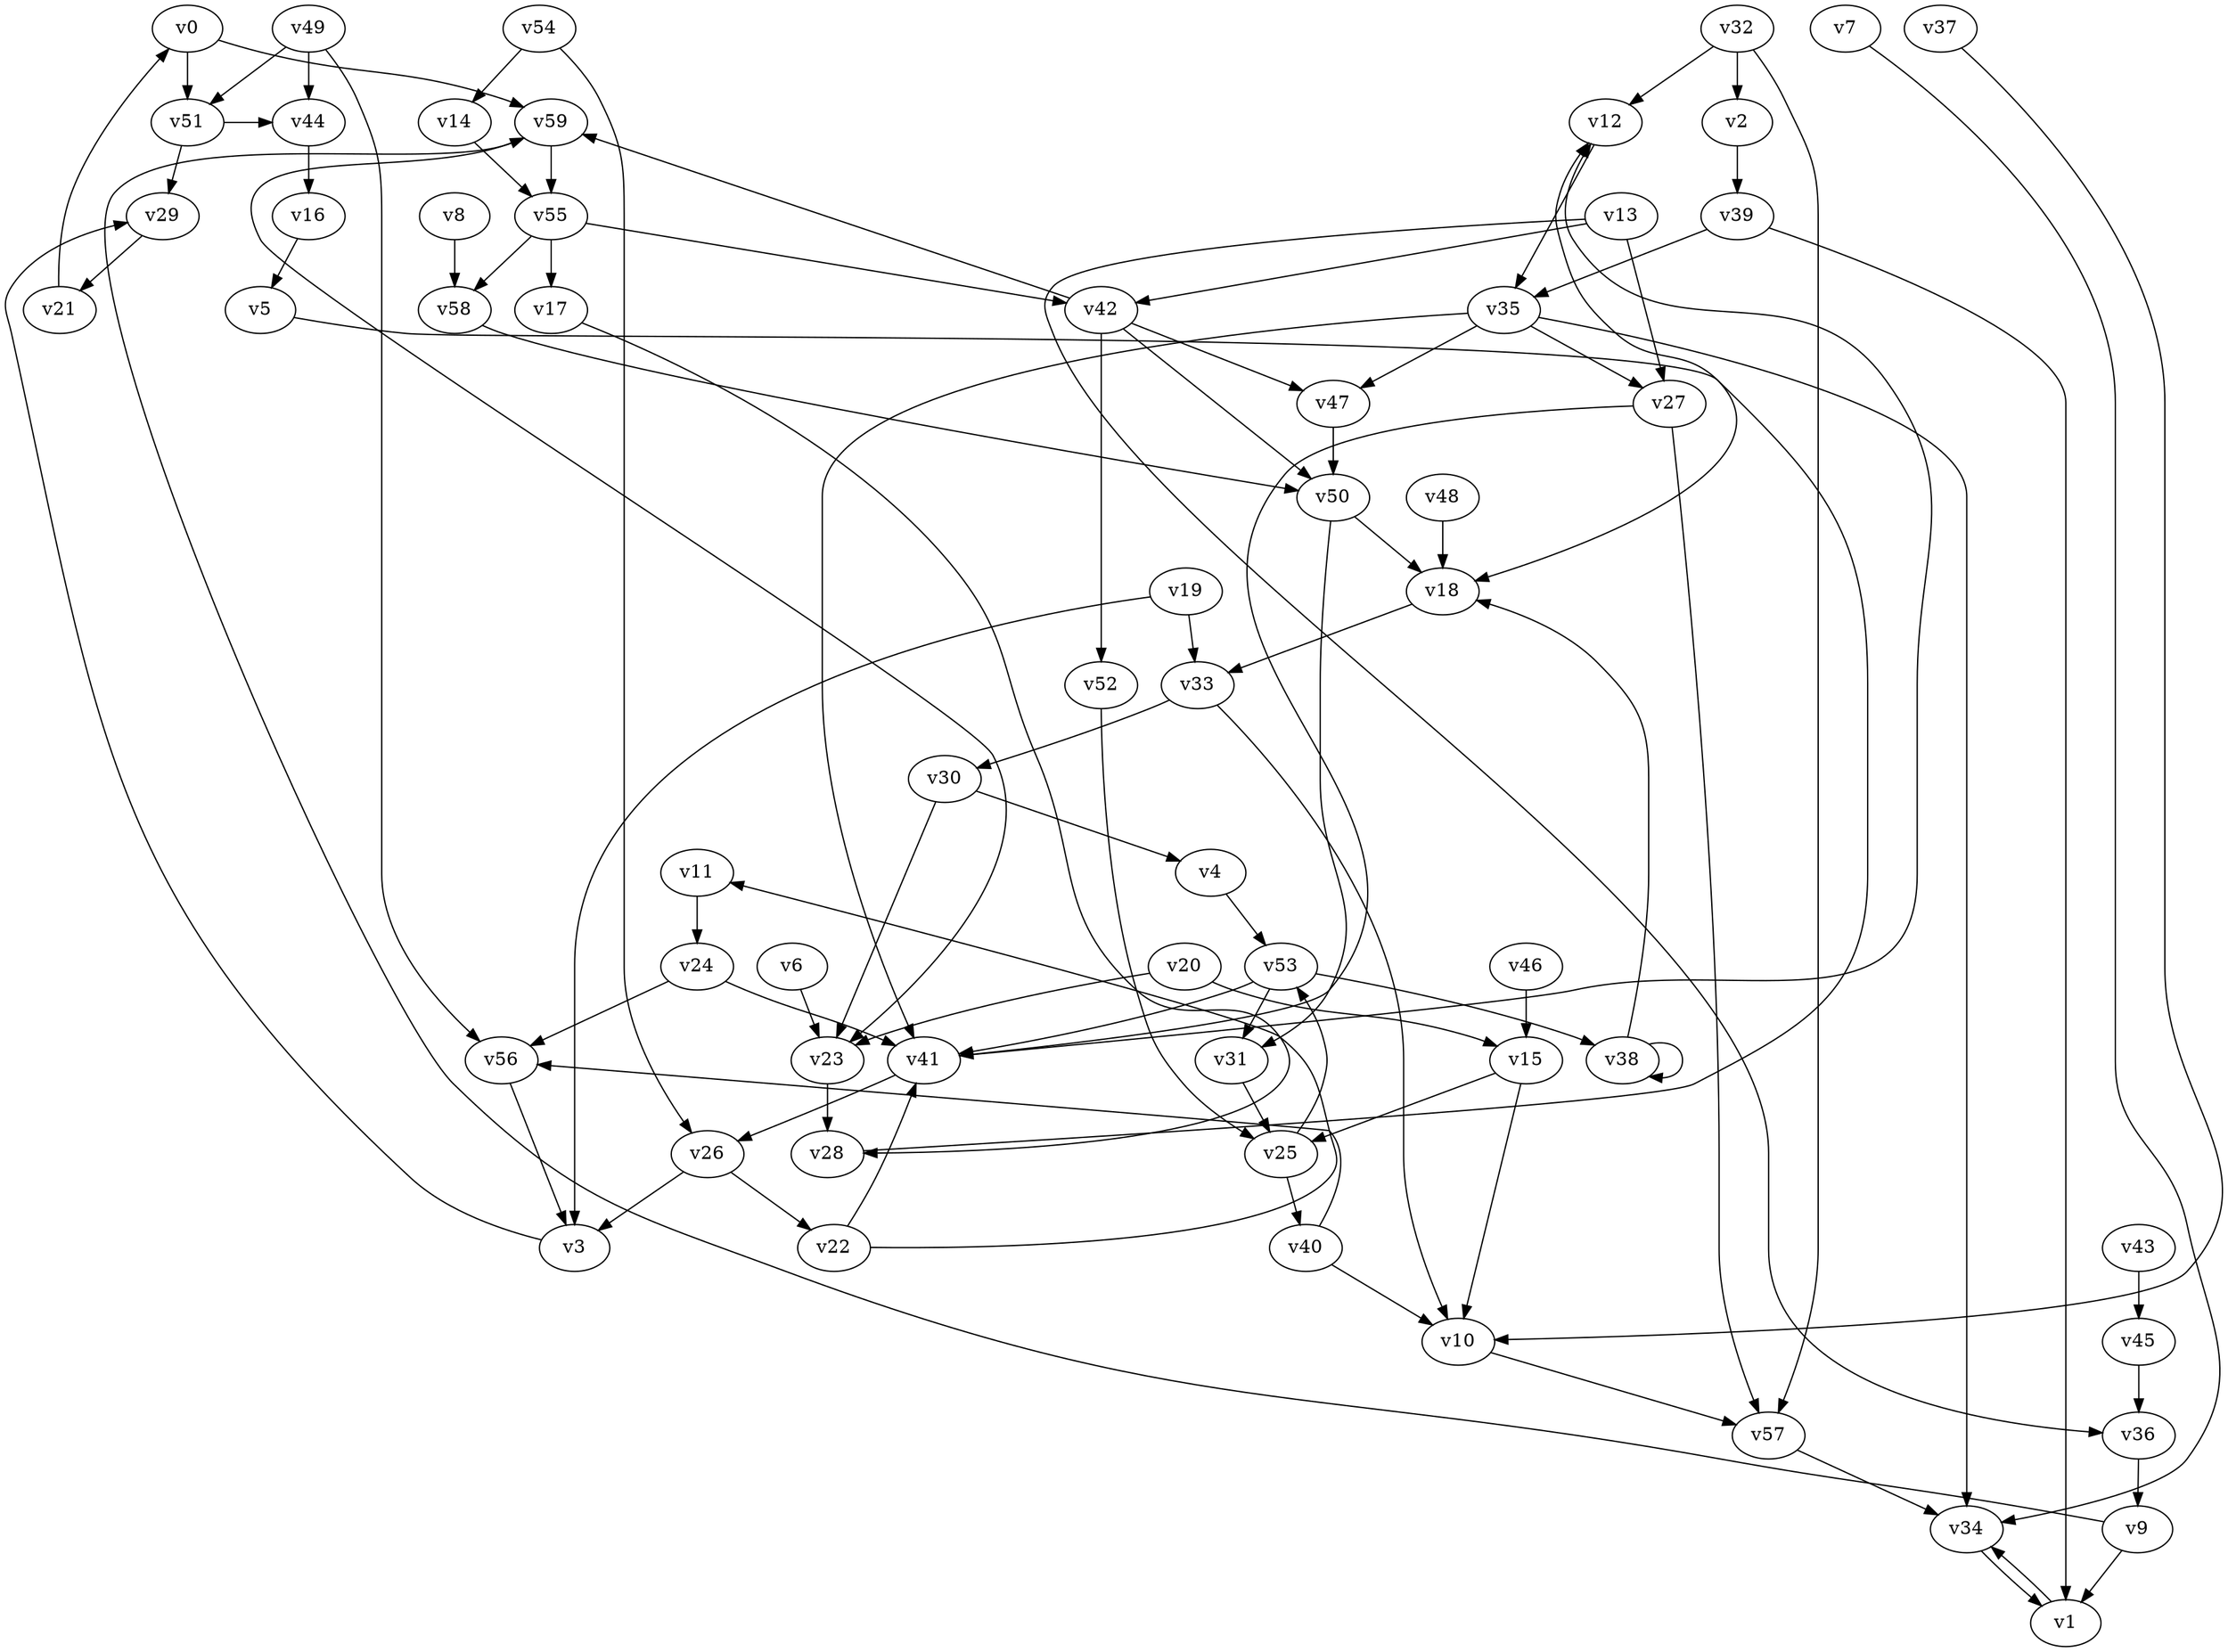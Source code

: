 // Benchmark game 85 - 60 vertices
// time_bound: 26
// targets: v35
digraph G {
    v0 [name="v0", player=0];
    v1 [name="v1", player=0];
    v2 [name="v2", player=0];
    v3 [name="v3", player=1];
    v4 [name="v4", player=1];
    v5 [name="v5", player=0];
    v6 [name="v6", player=1];
    v7 [name="v7", player=1];
    v8 [name="v8", player=0];
    v9 [name="v9", player=0];
    v10 [name="v10", player=0];
    v11 [name="v11", player=1];
    v12 [name="v12", player=0];
    v13 [name="v13", player=1];
    v14 [name="v14", player=0];
    v15 [name="v15", player=1];
    v16 [name="v16", player=1];
    v17 [name="v17", player=1];
    v18 [name="v18", player=0];
    v19 [name="v19", player=0];
    v20 [name="v20", player=1];
    v21 [name="v21", player=1];
    v22 [name="v22", player=1];
    v23 [name="v23", player=1];
    v24 [name="v24", player=0];
    v25 [name="v25", player=1];
    v26 [name="v26", player=1];
    v27 [name="v27", player=1];
    v28 [name="v28", player=0];
    v29 [name="v29", player=0];
    v30 [name="v30", player=1];
    v31 [name="v31", player=0];
    v32 [name="v32", player=1];
    v33 [name="v33", player=1];
    v34 [name="v34", player=0];
    v35 [name="v35", player=0, target=1];
    v36 [name="v36", player=1];
    v37 [name="v37", player=0];
    v38 [name="v38", player=1];
    v39 [name="v39", player=1];
    v40 [name="v40", player=0];
    v41 [name="v41", player=0];
    v42 [name="v42", player=0];
    v43 [name="v43", player=1];
    v44 [name="v44", player=1];
    v45 [name="v45", player=1];
    v46 [name="v46", player=1];
    v47 [name="v47", player=0];
    v48 [name="v48", player=0];
    v49 [name="v49", player=1];
    v50 [name="v50", player=1];
    v51 [name="v51", player=0];
    v52 [name="v52", player=1];
    v53 [name="v53", player=1];
    v54 [name="v54", player=0];
    v55 [name="v55", player=0];
    v56 [name="v56", player=0];
    v57 [name="v57", player=1];
    v58 [name="v58", player=1];
    v59 [name="v59", player=0];

    v0 -> v51;
    v1 -> v34 [constraint="t < 10"];
    v2 -> v39;
    v3 -> v29 [constraint="t < 14"];
    v4 -> v53;
    v5 -> v18 [constraint="t >= 5"];
    v6 -> v23;
    v7 -> v34 [constraint="t >= 1"];
    v8 -> v58;
    v9 -> v59 [constraint="t < 6"];
    v10 -> v57;
    v11 -> v24;
    v12 -> v35;
    v13 -> v36 [constraint="t >= 5"];
    v14 -> v55;
    v15 -> v25;
    v16 -> v5;
    v17 -> v28 [constraint="t >= 3"];
    v18 -> v33;
    v19 -> v3;
    v20 -> v23;
    v21 -> v0;
    v22 -> v11 [constraint="t mod 3 == 2"];
    v23 -> v28;
    v24 -> v56;
    v25 -> v40;
    v26 -> v3;
    v27 -> v41 [constraint="t >= 5"];
    v28 -> v12 [constraint="t >= 2"];
    v29 -> v21;
    v30 -> v4;
    v31 -> v25;
    v32 -> v2;
    v33 -> v10;
    v34 -> v1;
    v35 -> v41;
    v36 -> v9;
    v37 -> v10 [constraint="t >= 4"];
    v38 -> v38 [constraint="t >= 5"];
    v39 -> v1;
    v40 -> v56 [constraint="t < 15"];
    v41 -> v12 [constraint="t >= 3"];
    v42 -> v50 [constraint="t < 15"];
    v43 -> v45;
    v44 -> v16;
    v45 -> v36;
    v46 -> v15;
    v47 -> v50;
    v48 -> v18;
    v49 -> v44;
    v50 -> v31;
    v51 -> v44 [constraint="t mod 4 == 2"];
    v52 -> v25;
    v53 -> v38;
    v54 -> v26;
    v55 -> v58;
    v56 -> v3;
    v57 -> v34;
    v58 -> v50 [constraint="t mod 4 == 2"];
    v59 -> v23 [constraint="t < 6"];
    v24 -> v41;
    v27 -> v57;
    v35 -> v34;
    v42 -> v52;
    v26 -> v22;
    v59 -> v55;
    v32 -> v12;
    v42 -> v47;
    v55 -> v17;
    v50 -> v18;
    v35 -> v47;
    v54 -> v14;
    v42 -> v59;
    v22 -> v41;
    v35 -> v27;
    v40 -> v10;
    v53 -> v31;
    v13 -> v27;
    v25 -> v53;
    v19 -> v33;
    v20 -> v15;
    v9 -> v1;
    v55 -> v42;
    v51 -> v29;
    v30 -> v23;
    v33 -> v30;
    v0 -> v59;
    v32 -> v57;
    v38 -> v18;
    v15 -> v10;
    v49 -> v56;
    v41 -> v26;
    v49 -> v51;
    v39 -> v35;
    v13 -> v42;
    v53 -> v41;
}
